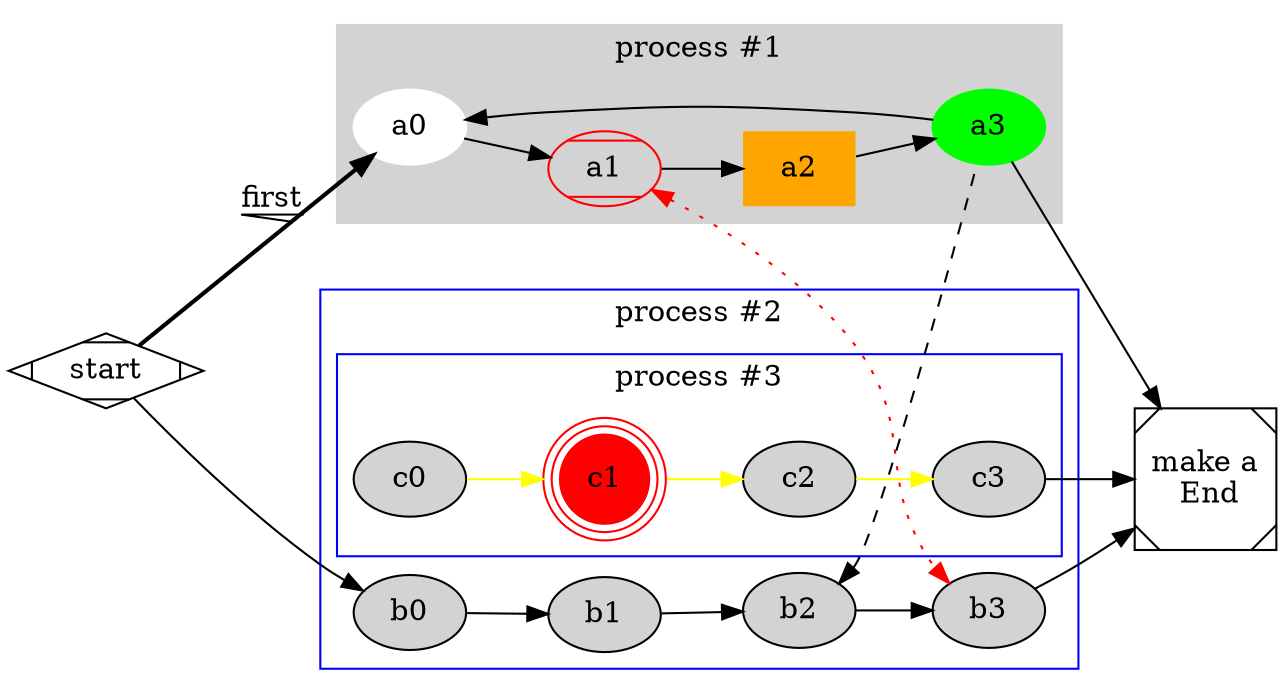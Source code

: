 digraph test123 {

size="800,800";
center=true;
rankdir=LR;
//子图
subgraph cluster_0 {
    style=filled;
    color=lightgrey;
    node [style=filled,color=white];
    a0 -> a1 -> a2 -> a3;
    label = "process #1";
}
subgraph cluster_1 {
    node [style=filled];
    b0 -> b1 -> b2 -> b3;
    label = "process #2";
    color=blue;

    subgraph cluster_2 {
        node [style=filled];
        c1[shape=circle,peripheries=3,color=red];
        c0 -> c1 -> c2 -> c3[color=yellow];
        label = "process #3";
        color=blue
    }
}
//定义节点和边的属性
start -> a0[style=bold,label="first",decorate=true];
start -> b0;
a1 -> b3[style=dotted,color=red,dir=both];
b2 -> a3[style=dashed,dir=back];
a3 -> a0[weight=20];
a3 -> end;
{b3,c3} -> end;

a3[shape=ellipse,color=green];
a1[color=red,style=diagonals];
a2[shape=plaintext,color=orange];
start [shape=Mdiamond];
end [shape=Msquare,label="make a\n End"];
}

